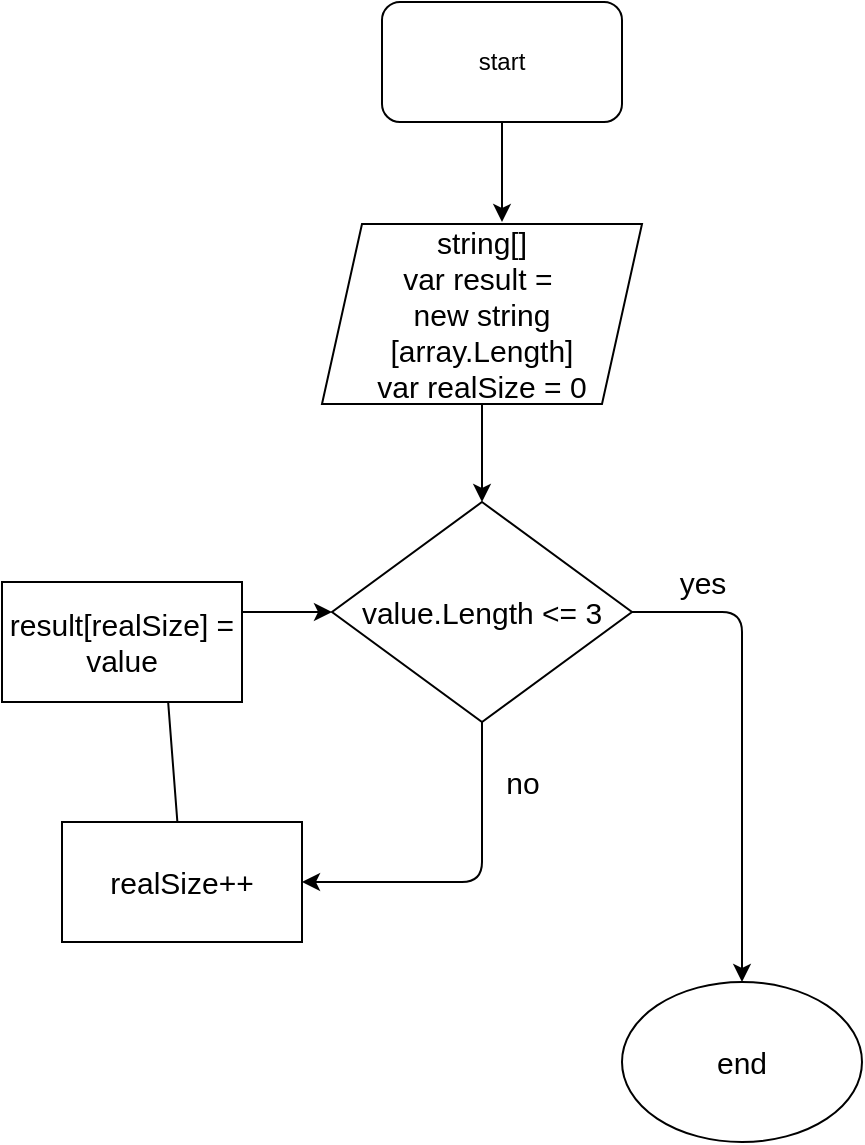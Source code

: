 <mxfile>
    <diagram id="Mdy0bbg_BjUWHPSbK3h9" name="Страница 1">
        <mxGraphModel dx="554" dy="558" grid="1" gridSize="10" guides="1" tooltips="1" connect="1" arrows="1" fold="1" page="1" pageScale="1" pageWidth="827" pageHeight="1169" math="0" shadow="0">
            <root>
                <mxCell id="0"/>
                <mxCell id="1" parent="0"/>
                <mxCell id="3" style="edgeStyle=none;html=1;" edge="1" parent="1" source="2">
                    <mxGeometry relative="1" as="geometry">
                        <mxPoint x="350" y="140" as="targetPoint"/>
                    </mxGeometry>
                </mxCell>
                <mxCell id="2" value="start" style="rounded=1;whiteSpace=wrap;html=1;" vertex="1" parent="1">
                    <mxGeometry x="290" y="30" width="120" height="60" as="geometry"/>
                </mxCell>
                <mxCell id="5" style="edgeStyle=none;html=1;fontSize=15;" edge="1" parent="1" source="4">
                    <mxGeometry relative="1" as="geometry">
                        <mxPoint x="340" y="280" as="targetPoint"/>
                    </mxGeometry>
                </mxCell>
                <mxCell id="4" value="&lt;font style=&quot;font-size: 15px&quot;&gt;string[]&lt;br&gt;var result =&amp;nbsp;&lt;br&gt;new string&lt;br&gt;[array.Length]&lt;br&gt;var realSize = 0&lt;br&gt;&lt;/font&gt;" style="shape=parallelogram;perimeter=parallelogramPerimeter;whiteSpace=wrap;html=1;fixedSize=1;" vertex="1" parent="1">
                    <mxGeometry x="260" y="141" width="160" height="90" as="geometry"/>
                </mxCell>
                <mxCell id="7" style="edgeStyle=none;html=1;fontSize=15;" edge="1" parent="1" source="6">
                    <mxGeometry relative="1" as="geometry">
                        <mxPoint x="250" y="470" as="targetPoint"/>
                        <Array as="points">
                            <mxPoint x="340" y="470"/>
                        </Array>
                    </mxGeometry>
                </mxCell>
                <mxCell id="11" style="edgeStyle=none;html=1;fontSize=15;" edge="1" parent="1" source="6" target="13">
                    <mxGeometry relative="1" as="geometry">
                        <mxPoint x="470" y="560" as="targetPoint"/>
                        <Array as="points">
                            <mxPoint x="470" y="335"/>
                        </Array>
                    </mxGeometry>
                </mxCell>
                <mxCell id="6" value="value.Length &amp;lt;= 3" style="rhombus;whiteSpace=wrap;html=1;fontSize=15;" vertex="1" parent="1">
                    <mxGeometry x="265" y="280" width="150" height="110" as="geometry"/>
                </mxCell>
                <mxCell id="10" style="edgeStyle=none;html=1;fontSize=15;entryX=0;entryY=0.5;entryDx=0;entryDy=0;" edge="1" parent="1" source="9" target="6">
                    <mxGeometry relative="1" as="geometry">
                        <mxPoint x="190" y="340" as="targetPoint"/>
                        <Array as="points">
                            <mxPoint x="180" y="340"/>
                            <mxPoint x="190" y="335"/>
                        </Array>
                    </mxGeometry>
                </mxCell>
                <mxCell id="9" value="realSize++" style="rounded=0;whiteSpace=wrap;html=1;fontSize=15;" vertex="1" parent="1">
                    <mxGeometry x="130" y="440" width="120" height="60" as="geometry"/>
                </mxCell>
                <mxCell id="12" value="result[realSize] =&lt;br&gt;value" style="rounded=0;whiteSpace=wrap;html=1;fontSize=15;" vertex="1" parent="1">
                    <mxGeometry x="100" y="320" width="120" height="60" as="geometry"/>
                </mxCell>
                <mxCell id="13" value="end" style="ellipse;whiteSpace=wrap;html=1;fontSize=15;" vertex="1" parent="1">
                    <mxGeometry x="410" y="520" width="120" height="80" as="geometry"/>
                </mxCell>
                <mxCell id="14" value="no" style="text;html=1;align=center;verticalAlign=middle;resizable=0;points=[];autosize=1;strokeColor=none;fillColor=none;fontSize=15;" vertex="1" parent="1">
                    <mxGeometry x="345" y="410" width="30" height="20" as="geometry"/>
                </mxCell>
                <mxCell id="15" value="yes" style="text;html=1;align=center;verticalAlign=middle;resizable=0;points=[];autosize=1;strokeColor=none;fillColor=none;fontSize=15;" vertex="1" parent="1">
                    <mxGeometry x="430" y="310" width="40" height="20" as="geometry"/>
                </mxCell>
            </root>
        </mxGraphModel>
    </diagram>
</mxfile>